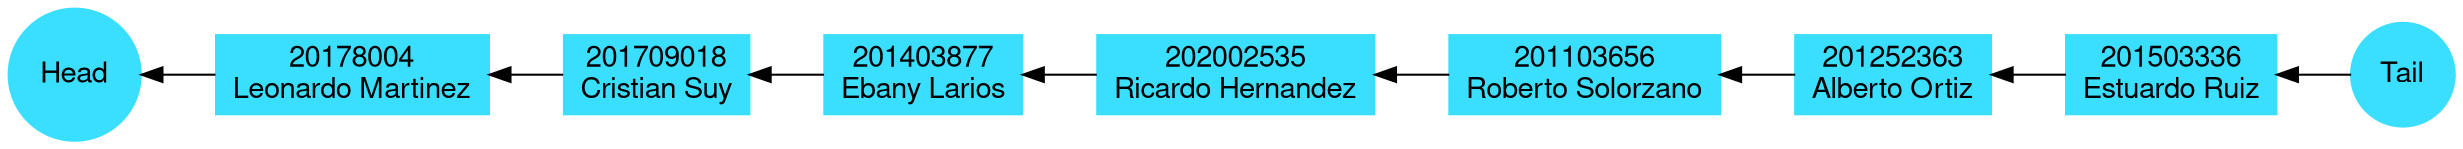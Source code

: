 digraph G {
node[shape=rectangle style=filled pencolor="#00000" color="#3ADEFF" fontname="Helvetica,Arial"];
rankdir=LR;
Head [shape=circle];
Tail [shape=circle];
N0[label="20178004\nLeonardo Martinez"];
N1[label="201709018\nCristian Suy"];
N2[label="201403877\nEbany Larios"];
N3[label="202002535\nRicardo Hernandez"];
N4[label="201103656\nRoberto Solorzano"];
N5[label="201252363\nAlberto Ortiz"];
N6[label="201503336\nEstuardo Ruiz"];
edge [dir=back]
Head->N0->N1->N2->N3->N4->N5->N6->Tail

}